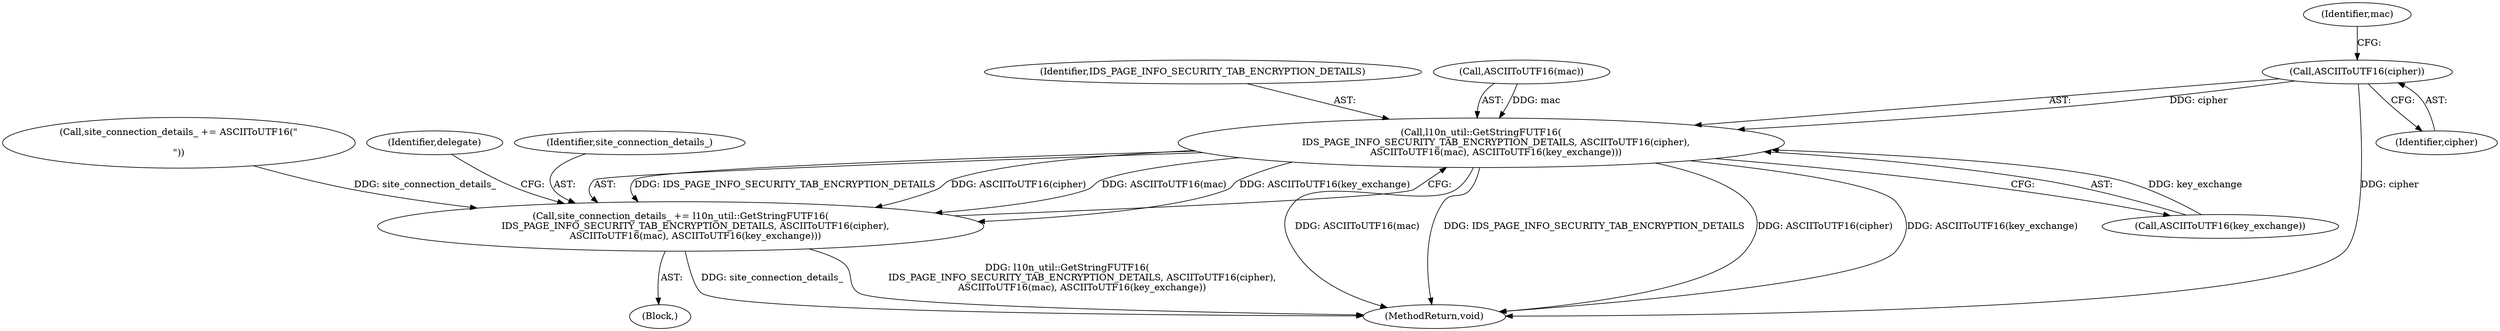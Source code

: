digraph "0_Chrome_7cde8513c12a6e8ec5d1d1eb1cfd078d9adad3ef@pointer" {
"1000605" [label="(Call,ASCIIToUTF16(cipher))"];
"1000603" [label="(Call,l10n_util::GetStringFUTF16(\n          IDS_PAGE_INFO_SECURITY_TAB_ENCRYPTION_DETAILS, ASCIIToUTF16(cipher),\n          ASCIIToUTF16(mac), ASCIIToUTF16(key_exchange)))"];
"1000601" [label="(Call,site_connection_details_ += l10n_util::GetStringFUTF16(\n          IDS_PAGE_INFO_SECURITY_TAB_ENCRYPTION_DETAILS, ASCIIToUTF16(cipher),\n          ASCIIToUTF16(mac), ASCIIToUTF16(key_exchange)))"];
"1000628" [label="(MethodReturn,void)"];
"1000608" [label="(Identifier,mac)"];
"1000600" [label="(Block,)"];
"1000604" [label="(Identifier,IDS_PAGE_INFO_SECURITY_TAB_ENCRYPTION_DETAILS)"];
"1000567" [label="(Call,site_connection_details_ += ASCIIToUTF16(\"\n\n\"))"];
"1000601" [label="(Call,site_connection_details_ += l10n_util::GetStringFUTF16(\n          IDS_PAGE_INFO_SECURITY_TAB_ENCRYPTION_DETAILS, ASCIIToUTF16(cipher),\n          ASCIIToUTF16(mac), ASCIIToUTF16(key_exchange)))"];
"1000606" [label="(Identifier,cipher)"];
"1000607" [label="(Call,ASCIIToUTF16(mac))"];
"1000613" [label="(Identifier,delegate)"];
"1000602" [label="(Identifier,site_connection_details_)"];
"1000609" [label="(Call,ASCIIToUTF16(key_exchange))"];
"1000605" [label="(Call,ASCIIToUTF16(cipher))"];
"1000603" [label="(Call,l10n_util::GetStringFUTF16(\n          IDS_PAGE_INFO_SECURITY_TAB_ENCRYPTION_DETAILS, ASCIIToUTF16(cipher),\n          ASCIIToUTF16(mac), ASCIIToUTF16(key_exchange)))"];
"1000605" -> "1000603"  [label="AST: "];
"1000605" -> "1000606"  [label="CFG: "];
"1000606" -> "1000605"  [label="AST: "];
"1000608" -> "1000605"  [label="CFG: "];
"1000605" -> "1000628"  [label="DDG: cipher"];
"1000605" -> "1000603"  [label="DDG: cipher"];
"1000603" -> "1000601"  [label="AST: "];
"1000603" -> "1000609"  [label="CFG: "];
"1000604" -> "1000603"  [label="AST: "];
"1000607" -> "1000603"  [label="AST: "];
"1000609" -> "1000603"  [label="AST: "];
"1000601" -> "1000603"  [label="CFG: "];
"1000603" -> "1000628"  [label="DDG: ASCIIToUTF16(mac)"];
"1000603" -> "1000628"  [label="DDG: IDS_PAGE_INFO_SECURITY_TAB_ENCRYPTION_DETAILS"];
"1000603" -> "1000628"  [label="DDG: ASCIIToUTF16(cipher)"];
"1000603" -> "1000628"  [label="DDG: ASCIIToUTF16(key_exchange)"];
"1000603" -> "1000601"  [label="DDG: IDS_PAGE_INFO_SECURITY_TAB_ENCRYPTION_DETAILS"];
"1000603" -> "1000601"  [label="DDG: ASCIIToUTF16(cipher)"];
"1000603" -> "1000601"  [label="DDG: ASCIIToUTF16(mac)"];
"1000603" -> "1000601"  [label="DDG: ASCIIToUTF16(key_exchange)"];
"1000607" -> "1000603"  [label="DDG: mac"];
"1000609" -> "1000603"  [label="DDG: key_exchange"];
"1000601" -> "1000600"  [label="AST: "];
"1000602" -> "1000601"  [label="AST: "];
"1000613" -> "1000601"  [label="CFG: "];
"1000601" -> "1000628"  [label="DDG: site_connection_details_"];
"1000601" -> "1000628"  [label="DDG: l10n_util::GetStringFUTF16(\n          IDS_PAGE_INFO_SECURITY_TAB_ENCRYPTION_DETAILS, ASCIIToUTF16(cipher),\n          ASCIIToUTF16(mac), ASCIIToUTF16(key_exchange))"];
"1000567" -> "1000601"  [label="DDG: site_connection_details_"];
}
